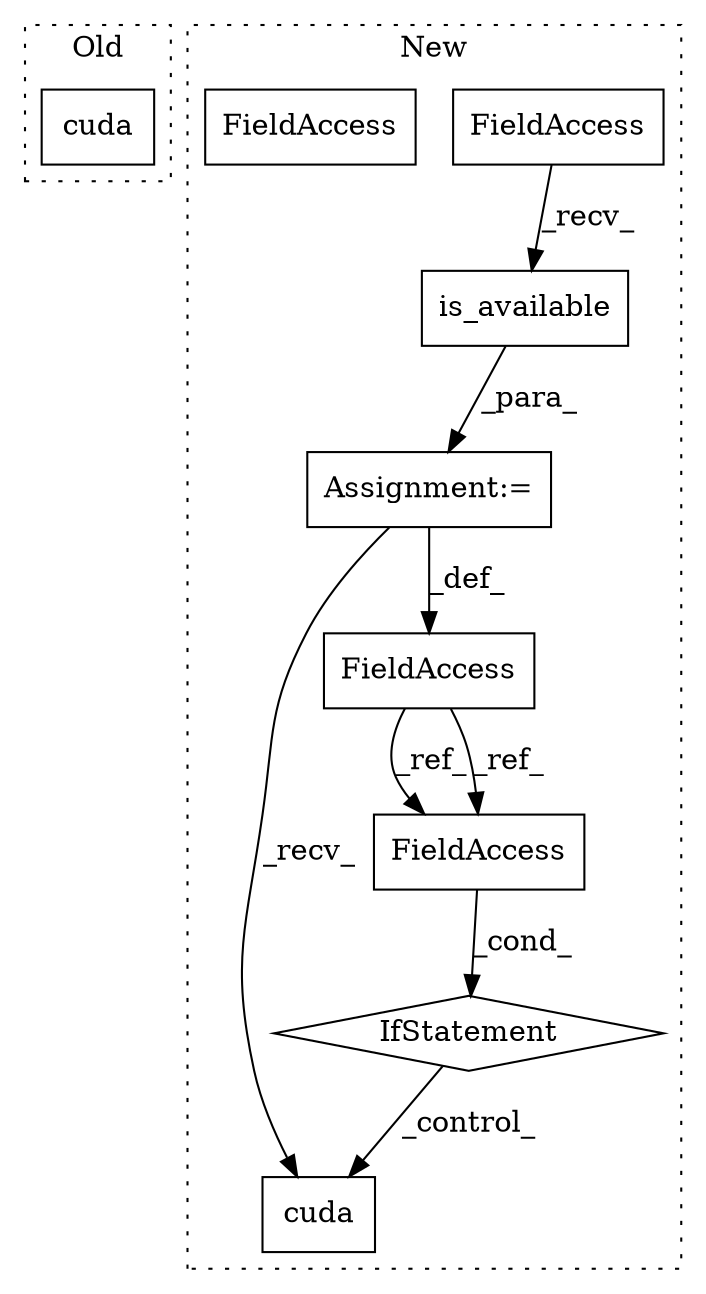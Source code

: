 digraph G {
subgraph cluster0 {
1 [label="cuda" a="32" s="1898" l="6" shape="box"];
label = "Old";
style="dotted";
}
subgraph cluster1 {
2 [label="is_available" a="32" s="1701" l="14" shape="box"];
3 [label="FieldAccess" a="22" s="1690" l="10" shape="box"];
4 [label="IfStatement" a="25" s="1944,1957" l="4,2" shape="diamond"];
5 [label="cuda" a="32" s="1973" l="6" shape="box"];
6 [label="FieldAccess" a="22" s="1680" l="4" shape="box"];
7 [label="FieldAccess" a="22" s="1948" l="4" shape="box"];
8 [label="Assignment:=" a="7" s="1689" l="1" shape="box"];
9 [label="FieldAccess" a="22" s="1948" l="4" shape="box"];
label = "New";
style="dotted";
}
2 -> 8 [label="_para_"];
3 -> 2 [label="_recv_"];
4 -> 5 [label="_control_"];
6 -> 9 [label="_ref_"];
6 -> 9 [label="_ref_"];
8 -> 5 [label="_recv_"];
8 -> 6 [label="_def_"];
9 -> 4 [label="_cond_"];
}